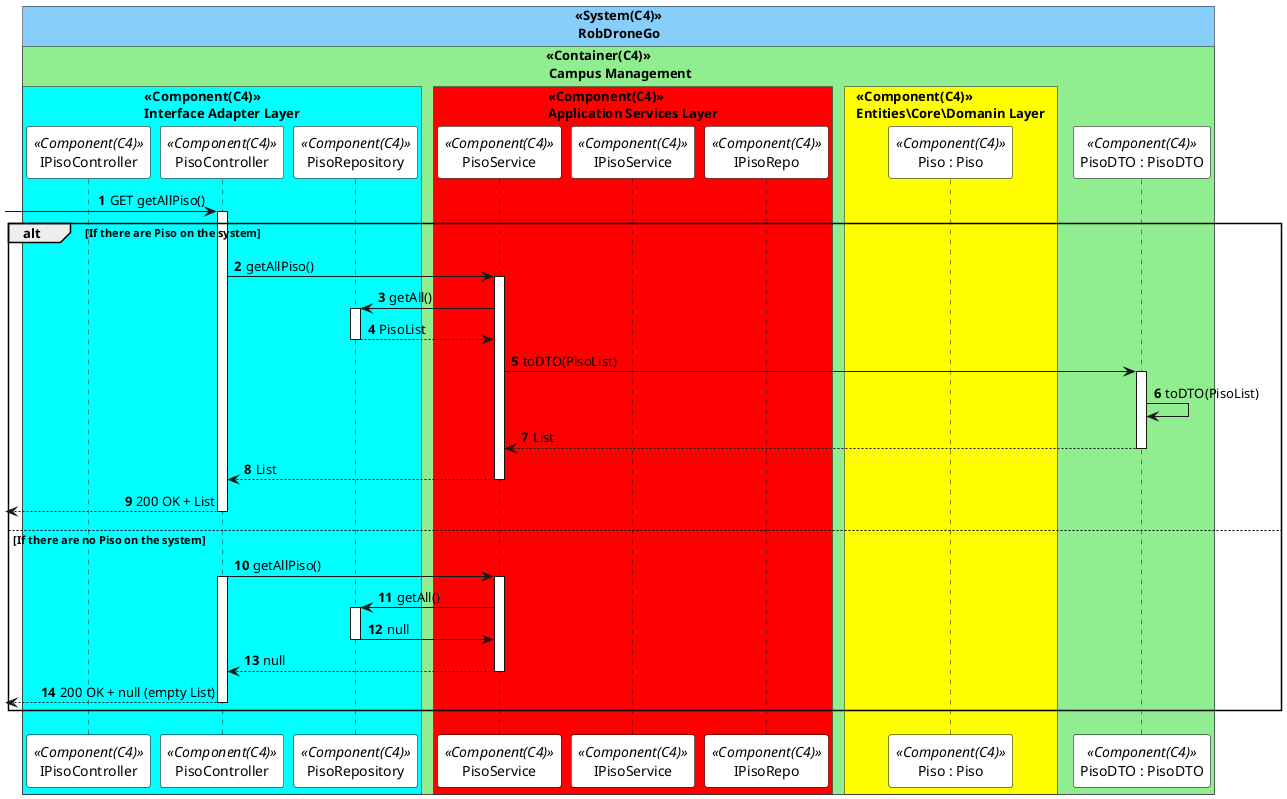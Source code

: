 @startuml listPisoSD
autonumber

skinparam sequence {
ParticipantBorderColor black
ParticipantBackgroundColor white
}



!pragma teoz true
box "<<System(C4)>>\n RobDroneGo" #LightSkyBlue
    box "<<Container(C4)>>\n Campus Management" #LightGreen

        box "<<Component(C4)>>\nInterface Adapter Layer" #Cyan
            participant IPisoController as  ICTL <<Component(C4)>>
            participant PisoController as  CTL <<Component(C4)>>
            participant PisoRepository as  DR <<Component(C4)>>
        end box
        box "<<Component(C4)>>\nApplication Services Layer" #Red
            participant PisoService as  SV <<Component(C4)>>
            participant IPisoService as  ISV <<Component(C4)>>
            participant IPisoRepo as  IER <<Component(C4)>>
        end box
        box "<<Component(C4)>>\nEntities\Core\Domanin Layer" #Yellow
            participant "Piso : Piso" as  Piso <<Component(C4)>>
        end box
    participant "PisoDTO : PisoDTO" as  DTO <<Component(C4)>>

    end box
end box   



 -> CTL: GET getAllPiso()
activate CTL
alt If there are Piso on the system


    CTL -> SV : getAllPiso()
    activate SV

    SV -> DR : getAll()
    activate DR

    DR --> SV : PisoList
    deactivate DR


    SV -> DTO : toDTO(PisoList)
    activate DTO 
    DTO -> DTO: toDTO(PisoList)
    DTO --> SV : List
    deactivate DTO
    deactivate DR
    SV --> CTL: List
    deactivate SV

     <-- CTL: 200 OK + List
    deactivate CTL

else If there are no Piso on the system
    
    
    CTL -> SV : getAllPiso() 
    activate SV
    activate CTL
    
  

    
    SV -> DR : getAll()
    activate DR

    DR -> SV : null
    deactivate DR

    SV --> CTL : null
    deactivate SV
     <-- CTL: 200 OK + null (empty List)
    deactivate CTL

    
   



end

@enduml
